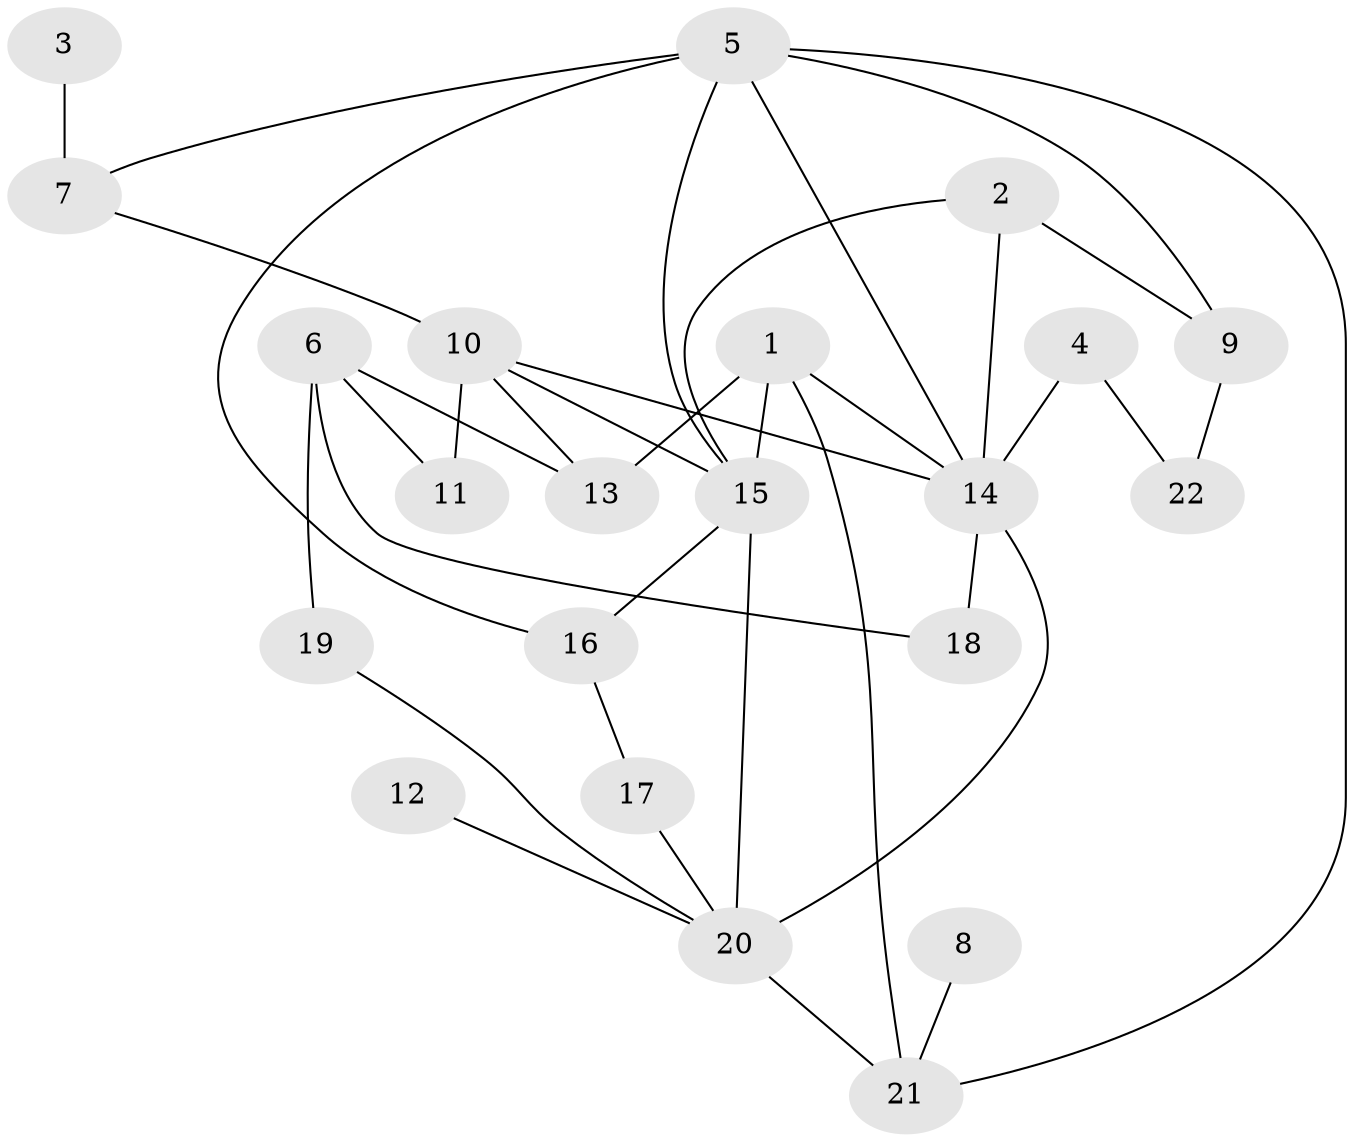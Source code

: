 // original degree distribution, {8: 0.015384615384615385, 6: 0.07692307692307693, 1: 0.23076923076923078, 4: 0.12307692307692308, 3: 0.2153846153846154, 5: 0.046153846153846156, 2: 0.2923076923076923}
// Generated by graph-tools (version 1.1) at 2025/36/03/04/25 23:36:09]
// undirected, 22 vertices, 36 edges
graph export_dot {
  node [color=gray90,style=filled];
  1;
  2;
  3;
  4;
  5;
  6;
  7;
  8;
  9;
  10;
  11;
  12;
  13;
  14;
  15;
  16;
  17;
  18;
  19;
  20;
  21;
  22;
  1 -- 13 [weight=2.0];
  1 -- 14 [weight=1.0];
  1 -- 15 [weight=1.0];
  1 -- 21 [weight=1.0];
  2 -- 9 [weight=1.0];
  2 -- 14 [weight=1.0];
  2 -- 15 [weight=1.0];
  3 -- 7 [weight=2.0];
  4 -- 14 [weight=2.0];
  4 -- 22 [weight=1.0];
  5 -- 7 [weight=1.0];
  5 -- 9 [weight=2.0];
  5 -- 14 [weight=1.0];
  5 -- 15 [weight=1.0];
  5 -- 16 [weight=2.0];
  5 -- 21 [weight=1.0];
  6 -- 11 [weight=1.0];
  6 -- 13 [weight=1.0];
  6 -- 18 [weight=2.0];
  6 -- 19 [weight=1.0];
  7 -- 10 [weight=2.0];
  8 -- 21 [weight=1.0];
  9 -- 22 [weight=1.0];
  10 -- 11 [weight=1.0];
  10 -- 13 [weight=1.0];
  10 -- 14 [weight=1.0];
  10 -- 15 [weight=1.0];
  12 -- 20 [weight=1.0];
  14 -- 18 [weight=1.0];
  14 -- 20 [weight=2.0];
  15 -- 16 [weight=1.0];
  15 -- 20 [weight=1.0];
  16 -- 17 [weight=1.0];
  17 -- 20 [weight=1.0];
  19 -- 20 [weight=1.0];
  20 -- 21 [weight=1.0];
}
